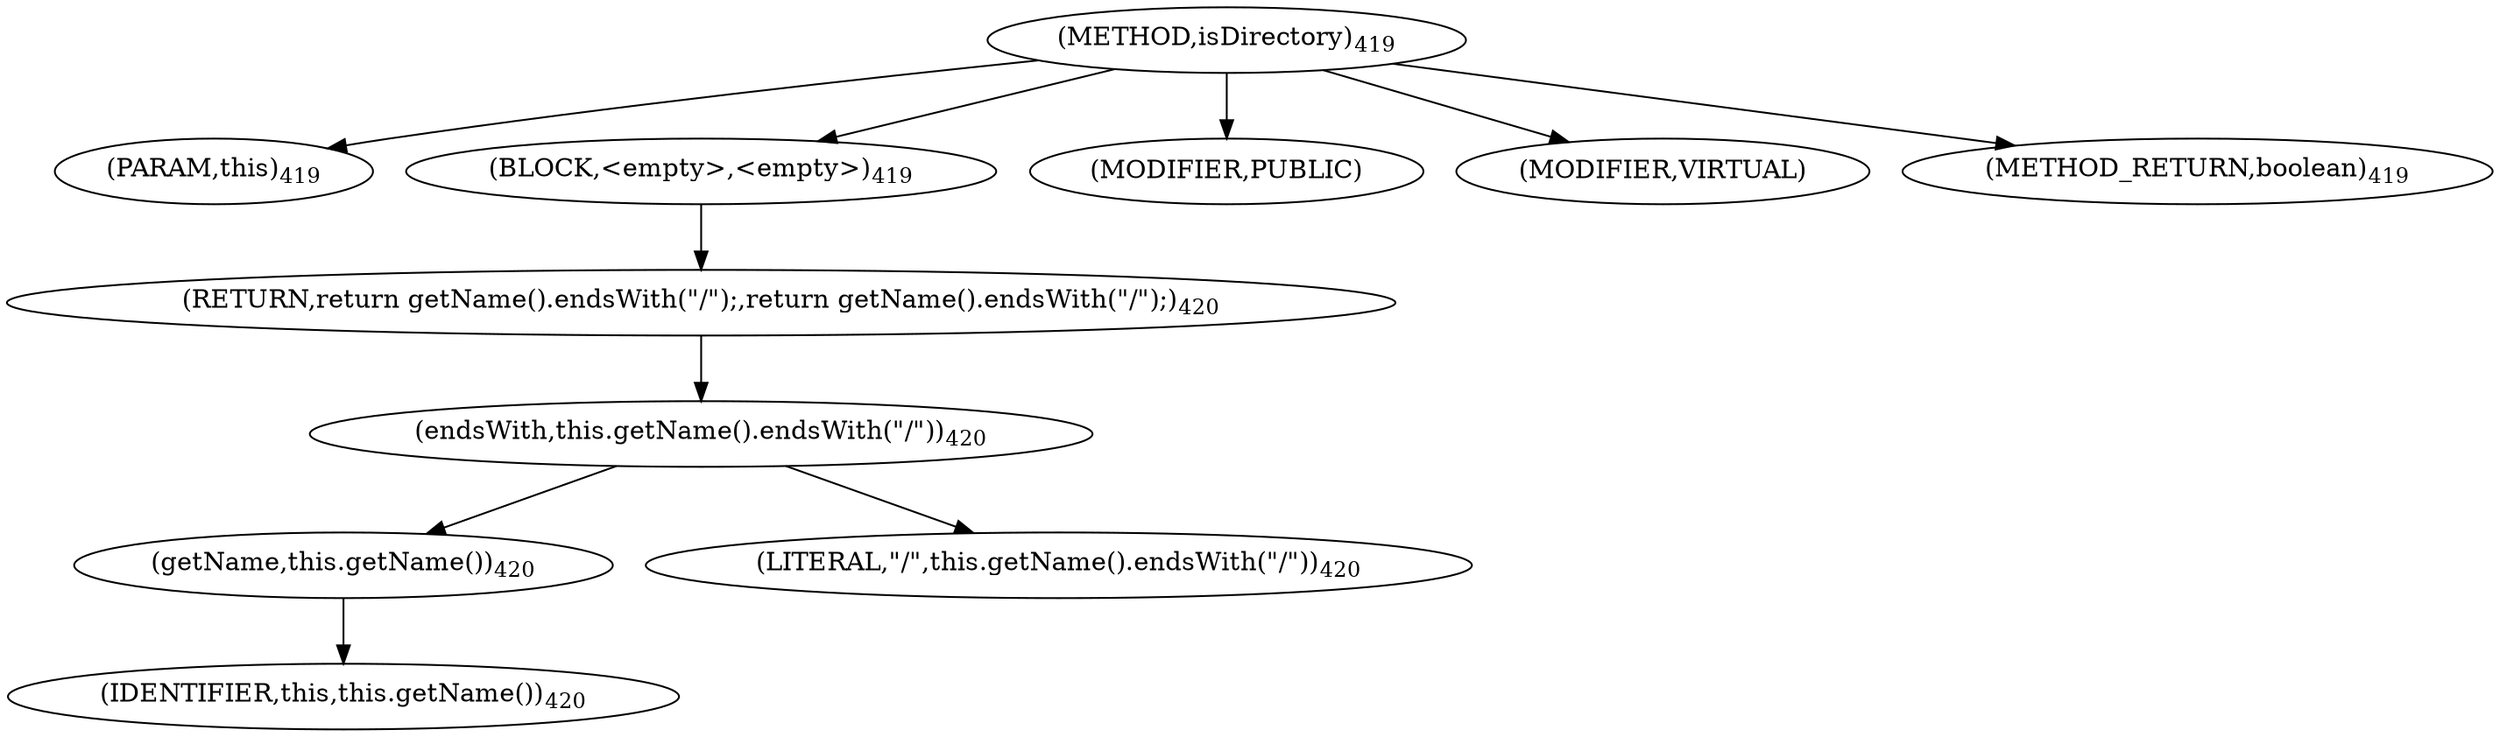 digraph "isDirectory" {  
"817" [label = <(METHOD,isDirectory)<SUB>419</SUB>> ]
"57" [label = <(PARAM,this)<SUB>419</SUB>> ]
"818" [label = <(BLOCK,&lt;empty&gt;,&lt;empty&gt;)<SUB>419</SUB>> ]
"819" [label = <(RETURN,return getName().endsWith(&quot;/&quot;);,return getName().endsWith(&quot;/&quot;);)<SUB>420</SUB>> ]
"820" [label = <(endsWith,this.getName().endsWith(&quot;/&quot;))<SUB>420</SUB>> ]
"821" [label = <(getName,this.getName())<SUB>420</SUB>> ]
"56" [label = <(IDENTIFIER,this,this.getName())<SUB>420</SUB>> ]
"822" [label = <(LITERAL,&quot;/&quot;,this.getName().endsWith(&quot;/&quot;))<SUB>420</SUB>> ]
"823" [label = <(MODIFIER,PUBLIC)> ]
"824" [label = <(MODIFIER,VIRTUAL)> ]
"825" [label = <(METHOD_RETURN,boolean)<SUB>419</SUB>> ]
  "817" -> "57" 
  "817" -> "818" 
  "817" -> "823" 
  "817" -> "824" 
  "817" -> "825" 
  "818" -> "819" 
  "819" -> "820" 
  "820" -> "821" 
  "820" -> "822" 
  "821" -> "56" 
}
